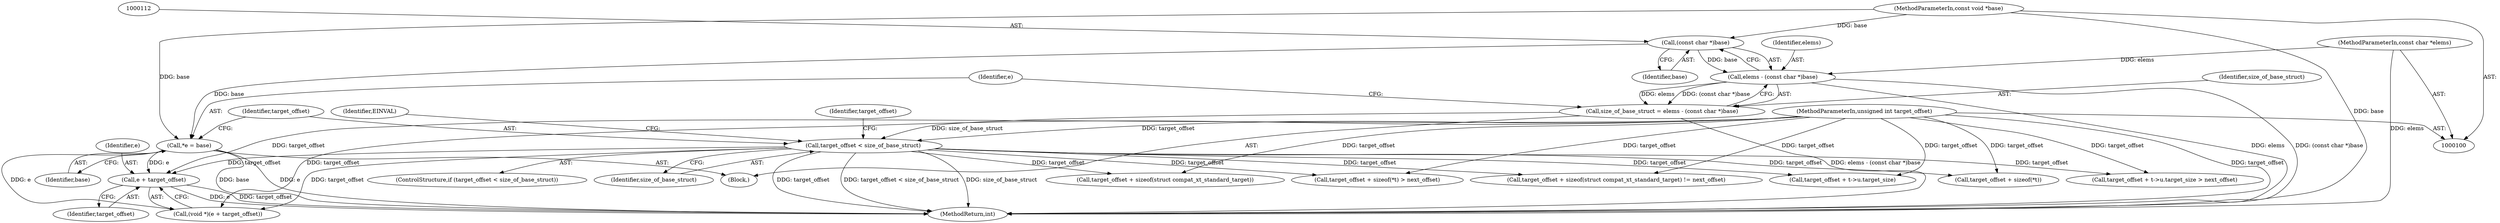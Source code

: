 digraph "0_linux_ce683e5f9d045e5d67d1312a42b359cb2ab2a13c_6@pointer" {
"1000141" [label="(Call,e + target_offset)"];
"1000116" [label="(Call,*e = base)"];
"1000111" [label="(Call,(const char *)base)"];
"1000101" [label="(MethodParameterIn,const void *base)"];
"1000103" [label="(MethodParameterIn,unsigned int target_offset)"];
"1000120" [label="(Call,target_offset < size_of_base_struct)"];
"1000107" [label="(Call,size_of_base_struct = elems - (const char *)base)"];
"1000109" [label="(Call,elems - (const char *)base)"];
"1000102" [label="(MethodParameterIn,const char *elems)"];
"1000139" [label="(Call,(void *)(e + target_offset))"];
"1000122" [label="(Identifier,size_of_base_struct)"];
"1000183" [label="(Call,target_offset + sizeof(struct compat_xt_standard_target) != next_offset)"];
"1000116" [label="(Call,*e = base)"];
"1000113" [label="(Identifier,base)"];
"1000194" [label="(MethodReturn,int)"];
"1000101" [label="(MethodParameterIn,const void *base)"];
"1000111" [label="(Call,(const char *)base)"];
"1000118" [label="(Identifier,base)"];
"1000125" [label="(Identifier,EINVAL)"];
"1000128" [label="(Call,target_offset + sizeof(*t))"];
"1000107" [label="(Call,size_of_base_struct = elems - (const char *)base)"];
"1000108" [label="(Identifier,size_of_base_struct)"];
"1000158" [label="(Call,target_offset + t->u.target_size > next_offset)"];
"1000103" [label="(MethodParameterIn,unsigned int target_offset)"];
"1000109" [label="(Call,elems - (const char *)base)"];
"1000110" [label="(Identifier,elems)"];
"1000129" [label="(Identifier,target_offset)"];
"1000121" [label="(Identifier,target_offset)"];
"1000143" [label="(Identifier,target_offset)"];
"1000142" [label="(Identifier,e)"];
"1000105" [label="(Block,)"];
"1000102" [label="(MethodParameterIn,const char *elems)"];
"1000184" [label="(Call,target_offset + sizeof(struct compat_xt_standard_target))"];
"1000127" [label="(Call,target_offset + sizeof(*t) > next_offset)"];
"1000141" [label="(Call,e + target_offset)"];
"1000120" [label="(Call,target_offset < size_of_base_struct)"];
"1000117" [label="(Identifier,e)"];
"1000159" [label="(Call,target_offset + t->u.target_size)"];
"1000119" [label="(ControlStructure,if (target_offset < size_of_base_struct))"];
"1000141" -> "1000139"  [label="AST: "];
"1000141" -> "1000143"  [label="CFG: "];
"1000142" -> "1000141"  [label="AST: "];
"1000143" -> "1000141"  [label="AST: "];
"1000139" -> "1000141"  [label="CFG: "];
"1000141" -> "1000194"  [label="DDG: e"];
"1000141" -> "1000194"  [label="DDG: target_offset"];
"1000116" -> "1000141"  [label="DDG: e"];
"1000103" -> "1000141"  [label="DDG: target_offset"];
"1000120" -> "1000141"  [label="DDG: target_offset"];
"1000116" -> "1000105"  [label="AST: "];
"1000116" -> "1000118"  [label="CFG: "];
"1000117" -> "1000116"  [label="AST: "];
"1000118" -> "1000116"  [label="AST: "];
"1000121" -> "1000116"  [label="CFG: "];
"1000116" -> "1000194"  [label="DDG: base"];
"1000116" -> "1000194"  [label="DDG: e"];
"1000111" -> "1000116"  [label="DDG: base"];
"1000101" -> "1000116"  [label="DDG: base"];
"1000116" -> "1000139"  [label="DDG: e"];
"1000111" -> "1000109"  [label="AST: "];
"1000111" -> "1000113"  [label="CFG: "];
"1000112" -> "1000111"  [label="AST: "];
"1000113" -> "1000111"  [label="AST: "];
"1000109" -> "1000111"  [label="CFG: "];
"1000111" -> "1000109"  [label="DDG: base"];
"1000101" -> "1000111"  [label="DDG: base"];
"1000101" -> "1000100"  [label="AST: "];
"1000101" -> "1000194"  [label="DDG: base"];
"1000103" -> "1000100"  [label="AST: "];
"1000103" -> "1000194"  [label="DDG: target_offset"];
"1000103" -> "1000120"  [label="DDG: target_offset"];
"1000103" -> "1000127"  [label="DDG: target_offset"];
"1000103" -> "1000128"  [label="DDG: target_offset"];
"1000103" -> "1000139"  [label="DDG: target_offset"];
"1000103" -> "1000158"  [label="DDG: target_offset"];
"1000103" -> "1000159"  [label="DDG: target_offset"];
"1000103" -> "1000183"  [label="DDG: target_offset"];
"1000103" -> "1000184"  [label="DDG: target_offset"];
"1000120" -> "1000119"  [label="AST: "];
"1000120" -> "1000122"  [label="CFG: "];
"1000121" -> "1000120"  [label="AST: "];
"1000122" -> "1000120"  [label="AST: "];
"1000125" -> "1000120"  [label="CFG: "];
"1000129" -> "1000120"  [label="CFG: "];
"1000120" -> "1000194"  [label="DDG: target_offset"];
"1000120" -> "1000194"  [label="DDG: target_offset < size_of_base_struct"];
"1000120" -> "1000194"  [label="DDG: size_of_base_struct"];
"1000107" -> "1000120"  [label="DDG: size_of_base_struct"];
"1000120" -> "1000127"  [label="DDG: target_offset"];
"1000120" -> "1000128"  [label="DDG: target_offset"];
"1000120" -> "1000139"  [label="DDG: target_offset"];
"1000120" -> "1000158"  [label="DDG: target_offset"];
"1000120" -> "1000159"  [label="DDG: target_offset"];
"1000120" -> "1000183"  [label="DDG: target_offset"];
"1000120" -> "1000184"  [label="DDG: target_offset"];
"1000107" -> "1000105"  [label="AST: "];
"1000107" -> "1000109"  [label="CFG: "];
"1000108" -> "1000107"  [label="AST: "];
"1000109" -> "1000107"  [label="AST: "];
"1000117" -> "1000107"  [label="CFG: "];
"1000107" -> "1000194"  [label="DDG: elems - (const char *)base"];
"1000109" -> "1000107"  [label="DDG: elems"];
"1000109" -> "1000107"  [label="DDG: (const char *)base"];
"1000110" -> "1000109"  [label="AST: "];
"1000109" -> "1000194"  [label="DDG: elems"];
"1000109" -> "1000194"  [label="DDG: (const char *)base"];
"1000102" -> "1000109"  [label="DDG: elems"];
"1000102" -> "1000100"  [label="AST: "];
"1000102" -> "1000194"  [label="DDG: elems"];
}
